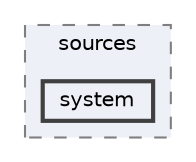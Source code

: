 digraph "app/sources/system"
{
 // LATEX_PDF_SIZE
  bgcolor="transparent";
  edge [fontname=Helvetica,fontsize=10,labelfontname=Helvetica,labelfontsize=10];
  node [fontname=Helvetica,fontsize=10,shape=box,height=0.2,width=0.4];
  compound=true
  subgraph clusterdir_3f48404d21ee623985261530746c4ec3 {
    graph [ bgcolor="#edf0f7", pencolor="grey50", label="sources", fontname=Helvetica,fontsize=10 style="filled,dashed", URL="dir_3f48404d21ee623985261530746c4ec3.html",tooltip=""]
  dir_500f958b08d73528e3140d27131c1cb4 [label="system", fillcolor="#edf0f7", color="grey25", style="filled,bold", URL="dir_500f958b08d73528e3140d27131c1cb4.html",tooltip=""];
  }
}
